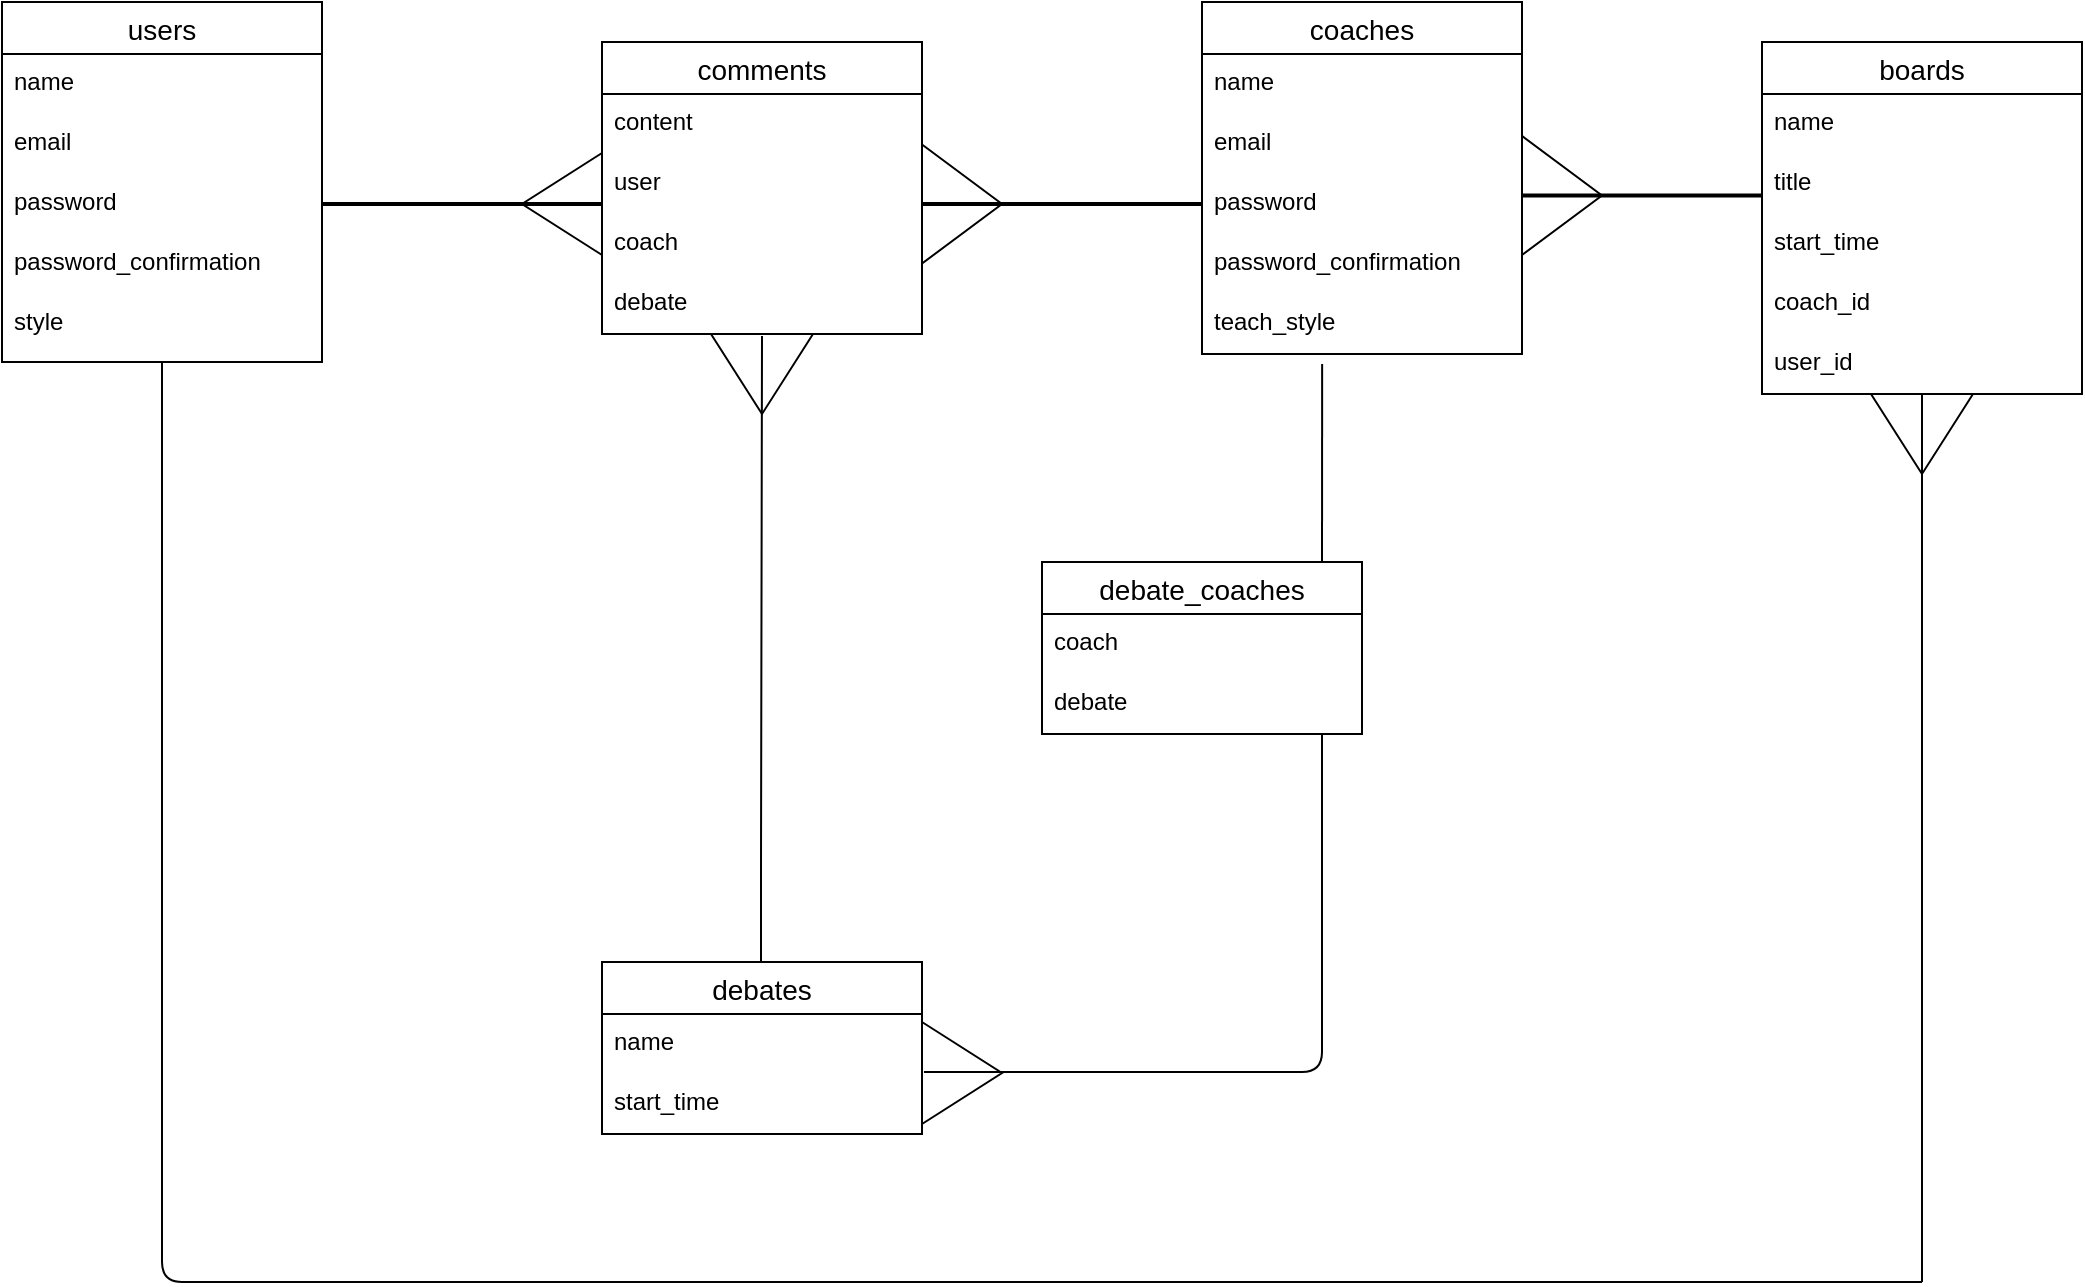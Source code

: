 <mxfile version="13.10.0" type="embed">
    <diagram id="0zmhAwe2KynOptRQjVjz" name="Page-1">
        <mxGraphModel dx="929" dy="903" grid="1" gridSize="10" guides="1" tooltips="1" connect="1" arrows="1" fold="1" page="1" pageScale="1" pageWidth="827" pageHeight="1169" math="0" shadow="0">
            <root>
                <mxCell id="0"/>
                <mxCell id="1" parent="0"/>
                <mxCell id="3" value="coaches" style="swimlane;fontStyle=0;childLayout=stackLayout;horizontal=1;startSize=26;horizontalStack=0;resizeParent=1;resizeParentMax=0;resizeLast=0;collapsible=1;marginBottom=0;align=center;fontSize=14;" parent="1" vertex="1">
                    <mxGeometry x="640" y="40" width="160" height="176" as="geometry"/>
                </mxCell>
                <mxCell id="4" value="name" style="text;strokeColor=none;fillColor=none;spacingLeft=4;spacingRight=4;overflow=hidden;rotatable=0;points=[[0,0.5],[1,0.5]];portConstraint=eastwest;fontSize=12;" parent="3" vertex="1">
                    <mxGeometry y="26" width="160" height="30" as="geometry"/>
                </mxCell>
                <mxCell id="5" value="email" style="text;strokeColor=none;fillColor=none;spacingLeft=4;spacingRight=4;overflow=hidden;rotatable=0;points=[[0,0.5],[1,0.5]];portConstraint=eastwest;fontSize=12;" parent="3" vertex="1">
                    <mxGeometry y="56" width="160" height="30" as="geometry"/>
                </mxCell>
                <mxCell id="25" value="password" style="text;fillColor=none;spacingLeft=4;spacingRight=4;overflow=hidden;rotatable=0;points=[[0,0.5],[1,0.5]];portConstraint=eastwest;fontSize=12;" parent="3" vertex="1">
                    <mxGeometry y="86" width="160" height="30" as="geometry"/>
                </mxCell>
                <mxCell id="26" value="password_confirmation" style="text;strokeColor=none;fillColor=none;spacingLeft=4;spacingRight=4;overflow=hidden;rotatable=0;points=[[0,0.5],[1,0.5]];portConstraint=eastwest;fontSize=12;" parent="3" vertex="1">
                    <mxGeometry y="116" width="160" height="30" as="geometry"/>
                </mxCell>
                <mxCell id="6" value="teach_style" style="text;strokeColor=none;fillColor=none;spacingLeft=4;spacingRight=4;overflow=hidden;rotatable=0;points=[[0,0.5],[1,0.5]];portConstraint=eastwest;fontSize=12;" parent="3" vertex="1">
                    <mxGeometry y="146" width="160" height="30" as="geometry"/>
                </mxCell>
                <mxCell id="7" value="users" style="swimlane;fontStyle=0;childLayout=stackLayout;horizontal=1;startSize=26;horizontalStack=0;resizeParent=1;resizeParentMax=0;resizeLast=0;collapsible=1;marginBottom=0;align=center;fontSize=14;" parent="1" vertex="1">
                    <mxGeometry x="40" y="40" width="160" height="180" as="geometry"/>
                </mxCell>
                <mxCell id="8" value="name" style="text;strokeColor=none;fillColor=none;spacingLeft=4;spacingRight=4;overflow=hidden;rotatable=0;points=[[0,0.5],[1,0.5]];portConstraint=eastwest;fontSize=12;" parent="7" vertex="1">
                    <mxGeometry y="26" width="160" height="30" as="geometry"/>
                </mxCell>
                <mxCell id="9" value="email" style="text;strokeColor=none;fillColor=none;spacingLeft=4;spacingRight=4;overflow=hidden;rotatable=0;points=[[0,0.5],[1,0.5]];portConstraint=eastwest;fontSize=12;" parent="7" vertex="1">
                    <mxGeometry y="56" width="160" height="30" as="geometry"/>
                </mxCell>
                <mxCell id="23" value="password" style="text;strokeColor=none;fillColor=none;spacingLeft=4;spacingRight=4;overflow=hidden;rotatable=0;points=[[0,0.5],[1,0.5]];portConstraint=eastwest;fontSize=12;" parent="7" vertex="1">
                    <mxGeometry y="86" width="160" height="30" as="geometry"/>
                </mxCell>
                <mxCell id="24" value="password_confirmation" style="text;strokeColor=none;fillColor=none;spacingLeft=4;spacingRight=4;overflow=hidden;rotatable=0;points=[[0,0.5],[1,0.5]];portConstraint=eastwest;fontSize=12;" parent="7" vertex="1">
                    <mxGeometry y="116" width="160" height="30" as="geometry"/>
                </mxCell>
                <mxCell id="43" value="style" style="text;strokeColor=none;fillColor=none;spacingLeft=4;spacingRight=4;overflow=hidden;rotatable=0;points=[[0,0.5],[1,0.5]];portConstraint=eastwest;fontSize=12;" parent="7" vertex="1">
                    <mxGeometry y="146" width="160" height="34" as="geometry"/>
                </mxCell>
                <mxCell id="11" value="debates" style="swimlane;fontStyle=0;childLayout=stackLayout;horizontal=1;startSize=26;horizontalStack=0;resizeParent=1;resizeParentMax=0;resizeLast=0;collapsible=1;marginBottom=0;align=center;fontSize=14;" parent="1" vertex="1">
                    <mxGeometry x="340" y="520" width="160" height="86" as="geometry"/>
                </mxCell>
                <mxCell id="12" value="name" style="text;strokeColor=none;fillColor=none;spacingLeft=4;spacingRight=4;overflow=hidden;rotatable=0;points=[[0,0.5],[1,0.5]];portConstraint=eastwest;fontSize=12;" parent="11" vertex="1">
                    <mxGeometry y="26" width="160" height="30" as="geometry"/>
                </mxCell>
                <mxCell id="97" value="start_time" style="text;strokeColor=none;fillColor=none;spacingLeft=4;spacingRight=4;overflow=hidden;rotatable=0;points=[[0,0.5],[1,0.5]];portConstraint=eastwest;fontSize=12;" parent="11" vertex="1">
                    <mxGeometry y="56" width="160" height="30" as="geometry"/>
                </mxCell>
                <mxCell id="19" value="debate_coaches" style="swimlane;fontStyle=0;childLayout=stackLayout;horizontal=1;startSize=26;horizontalStack=0;resizeParent=1;resizeParentMax=0;resizeLast=0;collapsible=1;marginBottom=0;align=center;fontSize=14;" parent="1" vertex="1">
                    <mxGeometry x="560" y="320" width="160" height="86" as="geometry"/>
                </mxCell>
                <mxCell id="20" value="coach" style="text;strokeColor=none;fillColor=none;spacingLeft=4;spacingRight=4;overflow=hidden;rotatable=0;points=[[0,0.5],[1,0.5]];portConstraint=eastwest;fontSize=12;" parent="19" vertex="1">
                    <mxGeometry y="26" width="160" height="30" as="geometry"/>
                </mxCell>
                <mxCell id="21" value="debate" style="text;strokeColor=none;fillColor=none;spacingLeft=4;spacingRight=4;overflow=hidden;rotatable=0;points=[[0,0.5],[1,0.5]];portConstraint=eastwest;fontSize=12;" parent="19" vertex="1">
                    <mxGeometry y="56" width="160" height="30" as="geometry"/>
                </mxCell>
                <mxCell id="27" value="comments" style="swimlane;fontStyle=0;childLayout=stackLayout;horizontal=1;startSize=26;horizontalStack=0;resizeParent=1;resizeParentMax=0;resizeLast=0;collapsible=1;marginBottom=0;align=center;fontSize=14;" parent="1" vertex="1">
                    <mxGeometry x="340" y="60" width="160" height="146" as="geometry"/>
                </mxCell>
                <mxCell id="28" value="content" style="text;strokeColor=none;fillColor=none;spacingLeft=4;spacingRight=4;overflow=hidden;rotatable=0;points=[[0,0.5],[1,0.5]];portConstraint=eastwest;fontSize=12;" parent="27" vertex="1">
                    <mxGeometry y="26" width="160" height="30" as="geometry"/>
                </mxCell>
                <mxCell id="30" value="user" style="text;strokeColor=none;fillColor=none;spacingLeft=4;spacingRight=4;overflow=hidden;rotatable=0;points=[[0,0.5],[1,0.5]];portConstraint=eastwest;fontSize=12;" parent="27" vertex="1">
                    <mxGeometry y="56" width="160" height="30" as="geometry"/>
                </mxCell>
                <mxCell id="49" value="coach" style="text;strokeColor=none;fillColor=none;spacingLeft=4;spacingRight=4;overflow=hidden;rotatable=0;points=[[0,0.5],[1,0.5]];portConstraint=eastwest;fontSize=12;" parent="27" vertex="1">
                    <mxGeometry y="86" width="160" height="30" as="geometry"/>
                </mxCell>
                <mxCell id="48" value="debate" style="text;strokeColor=none;fillColor=none;spacingLeft=4;spacingRight=4;overflow=hidden;rotatable=0;points=[[0,0.5],[1,0.5]];portConstraint=eastwest;fontSize=12;" parent="27" vertex="1">
                    <mxGeometry y="116" width="160" height="30" as="geometry"/>
                </mxCell>
                <mxCell id="31" value="boards" style="swimlane;fontStyle=0;childLayout=stackLayout;horizontal=1;startSize=26;horizontalStack=0;resizeParent=1;resizeParentMax=0;resizeLast=0;collapsible=1;marginBottom=0;align=center;fontSize=14;" parent="1" vertex="1">
                    <mxGeometry x="920" y="60" width="160" height="176" as="geometry"/>
                </mxCell>
                <mxCell id="32" value="name" style="text;strokeColor=none;fillColor=none;spacingLeft=4;spacingRight=4;overflow=hidden;rotatable=0;points=[[0,0.5],[1,0.5]];portConstraint=eastwest;fontSize=12;" parent="31" vertex="1">
                    <mxGeometry y="26" width="160" height="30" as="geometry"/>
                </mxCell>
                <mxCell id="33" value="title" style="text;strokeColor=none;fillColor=none;spacingLeft=4;spacingRight=4;overflow=hidden;rotatable=0;points=[[0,0.5],[1,0.5]];portConstraint=eastwest;fontSize=12;" parent="31" vertex="1">
                    <mxGeometry y="56" width="160" height="30" as="geometry"/>
                </mxCell>
                <mxCell id="96" value="start_time" style="text;strokeColor=none;fillColor=none;spacingLeft=4;spacingRight=4;overflow=hidden;rotatable=0;points=[[0,0.5],[1,0.5]];portConstraint=eastwest;fontSize=12;" parent="31" vertex="1">
                    <mxGeometry y="86" width="160" height="30" as="geometry"/>
                </mxCell>
                <mxCell id="34" value="coach_id" style="text;strokeColor=none;fillColor=none;spacingLeft=4;spacingRight=4;overflow=hidden;rotatable=0;points=[[0,0.5],[1,0.5]];portConstraint=eastwest;fontSize=12;" parent="31" vertex="1">
                    <mxGeometry y="116" width="160" height="30" as="geometry"/>
                </mxCell>
                <mxCell id="95" value="user_id" style="text;strokeColor=none;fillColor=none;spacingLeft=4;spacingRight=4;overflow=hidden;rotatable=0;points=[[0,0.5],[1,0.5]];portConstraint=eastwest;fontSize=12;" parent="31" vertex="1">
                    <mxGeometry y="146" width="160" height="30" as="geometry"/>
                </mxCell>
                <mxCell id="50" style="edgeStyle=orthogonalEdgeStyle;rounded=0;orthogonalLoop=1;jettySize=auto;html=1;exitX=1;exitY=0.5;exitDx=0;exitDy=0;entryX=0;entryY=0.5;entryDx=0;entryDy=0;" parent="1" source="64" target="51" edge="1">
                    <mxGeometry relative="1" as="geometry">
                        <mxPoint x="300" y="141" as="targetPoint"/>
                        <Array as="points">
                            <mxPoint x="320" y="141"/>
                            <mxPoint x="320" y="141"/>
                        </Array>
                    </mxGeometry>
                </mxCell>
                <mxCell id="51" value="" style="triangle;whiteSpace=wrap;html=1;direction=west;" parent="1" vertex="1">
                    <mxGeometry x="300" y="115.5" width="40" height="51" as="geometry"/>
                </mxCell>
                <mxCell id="52" value="" style="triangle;whiteSpace=wrap;html=1;direction=east;rotation=0;" parent="1" vertex="1">
                    <mxGeometry x="500" y="111.23" width="40" height="59.54" as="geometry"/>
                </mxCell>
                <mxCell id="63" value="" style="line;strokeWidth=2;html=1;" parent="1" vertex="1">
                    <mxGeometry x="500" y="136" width="140" height="10" as="geometry"/>
                </mxCell>
                <mxCell id="64" value="" style="line;strokeWidth=2;html=1;" parent="1" vertex="1">
                    <mxGeometry x="200" y="136" width="140" height="10" as="geometry"/>
                </mxCell>
                <mxCell id="65" style="edgeStyle=orthogonalEdgeStyle;rounded=0;orthogonalLoop=1;jettySize=auto;html=1;exitX=1;exitY=0.5;exitDx=0;exitDy=0;entryX=0;entryY=0.5;entryDx=0;entryDy=0;" parent="1" source="23" target="64" edge="1">
                    <mxGeometry relative="1" as="geometry">
                        <mxPoint x="340" y="141" as="targetPoint"/>
                        <mxPoint x="200" y="141" as="sourcePoint"/>
                        <Array as="points"/>
                    </mxGeometry>
                </mxCell>
                <mxCell id="70" value="" style="triangle;whiteSpace=wrap;html=1;direction=east;rotation=0;" parent="1" vertex="1">
                    <mxGeometry x="800" y="106.96" width="40" height="59.54" as="geometry"/>
                </mxCell>
                <mxCell id="86" value="" style="line;strokeWidth=2;html=1;" parent="1" vertex="1">
                    <mxGeometry x="800" y="131.73" width="120" height="10" as="geometry"/>
                </mxCell>
                <mxCell id="88" value="" style="triangle;whiteSpace=wrap;html=1;direction=east;" parent="1" vertex="1">
                    <mxGeometry x="500" y="550" width="40" height="51" as="geometry"/>
                </mxCell>
                <mxCell id="89" value="" style="endArrow=none;html=1;exitX=1.006;exitY=0.967;exitDx=0;exitDy=0;entryX=0.875;entryY=1;entryDx=0;entryDy=0;entryPerimeter=0;exitPerimeter=0;" parent="1" source="12" target="21" edge="1">
                    <mxGeometry width="50" height="50" relative="1" as="geometry">
                        <mxPoint x="1100" y="584.5" as="sourcePoint"/>
                        <mxPoint x="700" y="440" as="targetPoint"/>
                        <Array as="points">
                            <mxPoint x="700" y="575"/>
                        </Array>
                    </mxGeometry>
                </mxCell>
                <mxCell id="91" value="" style="endArrow=none;html=1;entryX=0.813;entryY=1.167;entryDx=0;entryDy=0;entryPerimeter=0;" parent="1" edge="1">
                    <mxGeometry width="50" height="50" relative="1" as="geometry">
                        <mxPoint x="700" y="320" as="sourcePoint"/>
                        <mxPoint x="700.08" y="221.01" as="targetPoint"/>
                    </mxGeometry>
                </mxCell>
                <mxCell id="92" value="" style="triangle;whiteSpace=wrap;html=1;direction=south;" parent="1" vertex="1">
                    <mxGeometry x="394.5" y="206" width="51" height="40" as="geometry"/>
                </mxCell>
                <mxCell id="93" value="" style="endArrow=none;html=1;entryX=0.5;entryY=1.033;entryDx=0;entryDy=0;entryPerimeter=0;" parent="1" target="48" edge="1">
                    <mxGeometry width="50" height="50" relative="1" as="geometry">
                        <mxPoint x="419.5" y="520" as="sourcePoint"/>
                        <mxPoint x="419.58" y="421.01" as="targetPoint"/>
                        <Array as="points">
                            <mxPoint x="419.5" y="470"/>
                        </Array>
                    </mxGeometry>
                </mxCell>
                <mxCell id="98" value="" style="endArrow=none;html=1;entryX=0.5;entryY=1.033;entryDx=0;entryDy=0;entryPerimeter=0;" edge="1" parent="1">
                    <mxGeometry width="50" height="50" relative="1" as="geometry">
                        <mxPoint x="1000" y="680" as="sourcePoint"/>
                        <mxPoint x="120" y="220" as="targetPoint"/>
                        <Array as="points">
                            <mxPoint x="120" y="680"/>
                        </Array>
                    </mxGeometry>
                </mxCell>
                <mxCell id="99" value="" style="endArrow=none;html=1;entryX=0.813;entryY=1.167;entryDx=0;entryDy=0;entryPerimeter=0;" edge="1" parent="1" source="100">
                    <mxGeometry width="50" height="50" relative="1" as="geometry">
                        <mxPoint x="1000" y="680" as="sourcePoint"/>
                        <mxPoint x="999.58" y="236" as="targetPoint"/>
                    </mxGeometry>
                </mxCell>
                <mxCell id="100" value="" style="triangle;whiteSpace=wrap;html=1;direction=south;" vertex="1" parent="1">
                    <mxGeometry x="974.5" y="236" width="51" height="40" as="geometry"/>
                </mxCell>
                <mxCell id="101" value="" style="endArrow=none;html=1;entryX=0;entryY=0.5;entryDx=0;entryDy=0;" edge="1" parent="1" target="100">
                    <mxGeometry width="50" height="50" relative="1" as="geometry">
                        <mxPoint x="1000" y="680" as="sourcePoint"/>
                        <mxPoint x="999.58" y="236" as="targetPoint"/>
                        <Array as="points">
                            <mxPoint x="1000" y="350"/>
                        </Array>
                    </mxGeometry>
                </mxCell>
            </root>
        </mxGraphModel>
    </diagram>
</mxfile>
